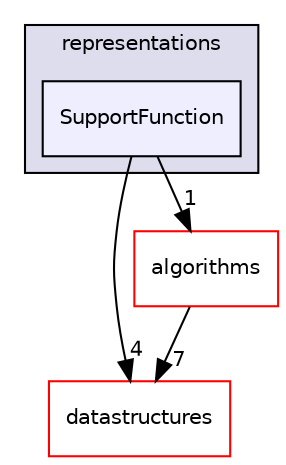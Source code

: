 digraph "/Users/travis/build/hypro/hypro/src/hypro/representations/SupportFunction" {
  compound=true
  node [ fontsize="10", fontname="Helvetica"];
  edge [ labelfontsize="10", labelfontname="Helvetica"];
  subgraph clusterdir_7fa927d8fbf9dfbeef69af27f63bc81b {
    graph [ bgcolor="#ddddee", pencolor="black", label="representations" fontname="Helvetica", fontsize="10", URL="dir_7fa927d8fbf9dfbeef69af27f63bc81b.html"]
  dir_5cc8785239517cfd59e944398d6252f9 [shape=box, label="SupportFunction", style="filled", fillcolor="#eeeeff", pencolor="black", URL="dir_5cc8785239517cfd59e944398d6252f9.html"];
  }
  dir_bce2075adec303dcb2f0c4fbfcbc8493 [shape=box label="datastructures" fillcolor="white" style="filled" color="red" URL="dir_bce2075adec303dcb2f0c4fbfcbc8493.html"];
  dir_55730fee9a0c1f12da77eb14a8325c4c [shape=box label="algorithms" fillcolor="white" style="filled" color="red" URL="dir_55730fee9a0c1f12da77eb14a8325c4c.html"];
  dir_55730fee9a0c1f12da77eb14a8325c4c->dir_bce2075adec303dcb2f0c4fbfcbc8493 [headlabel="7", labeldistance=1.5 headhref="dir_000003_000010.html"];
  dir_5cc8785239517cfd59e944398d6252f9->dir_bce2075adec303dcb2f0c4fbfcbc8493 [headlabel="4", labeldistance=1.5 headhref="dir_000009_000010.html"];
  dir_5cc8785239517cfd59e944398d6252f9->dir_55730fee9a0c1f12da77eb14a8325c4c [headlabel="1", labeldistance=1.5 headhref="dir_000009_000003.html"];
}
